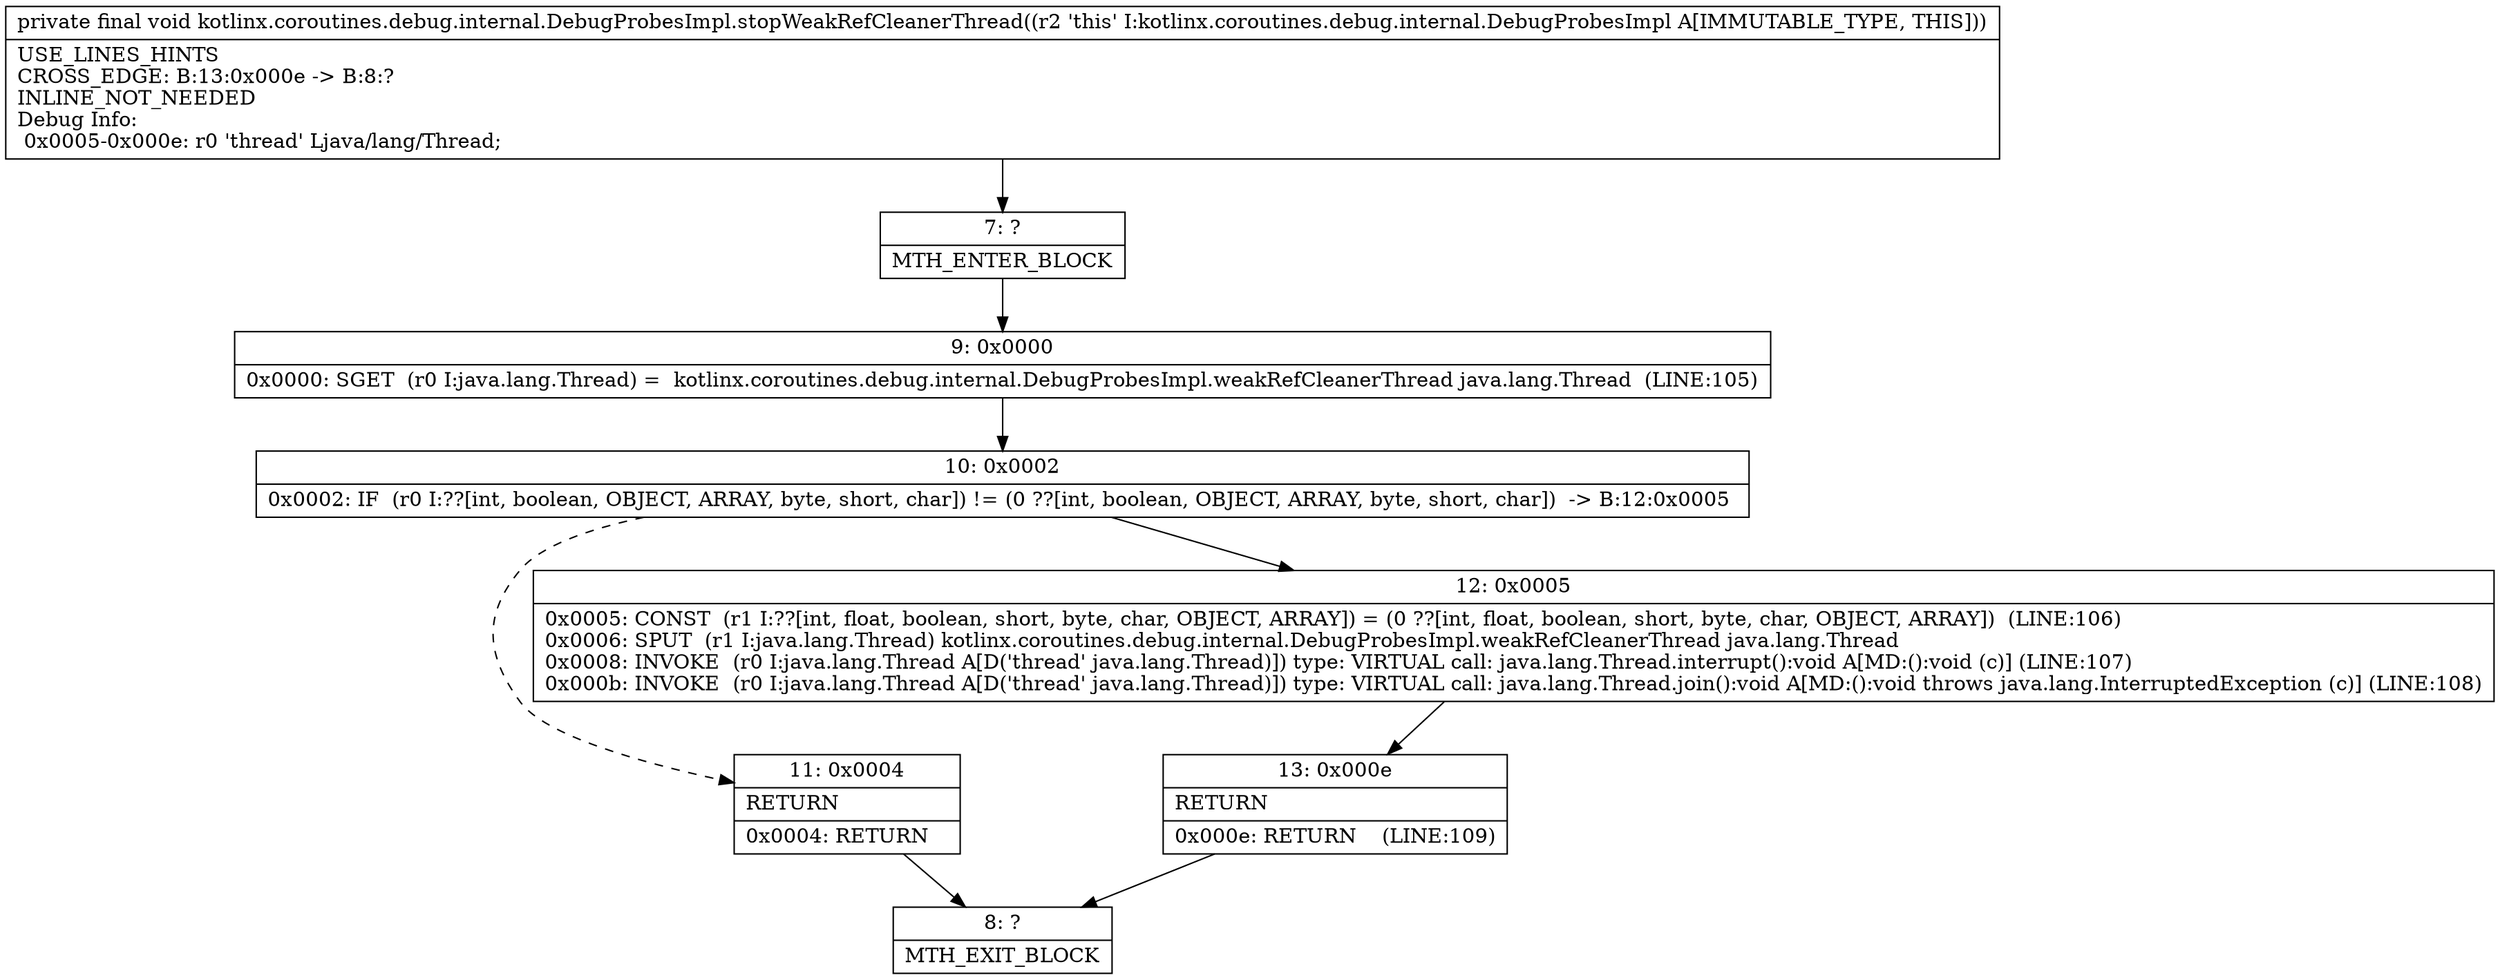 digraph "CFG forkotlinx.coroutines.debug.internal.DebugProbesImpl.stopWeakRefCleanerThread()V" {
Node_7 [shape=record,label="{7\:\ ?|MTH_ENTER_BLOCK\l}"];
Node_9 [shape=record,label="{9\:\ 0x0000|0x0000: SGET  (r0 I:java.lang.Thread) =  kotlinx.coroutines.debug.internal.DebugProbesImpl.weakRefCleanerThread java.lang.Thread  (LINE:105)\l}"];
Node_10 [shape=record,label="{10\:\ 0x0002|0x0002: IF  (r0 I:??[int, boolean, OBJECT, ARRAY, byte, short, char]) != (0 ??[int, boolean, OBJECT, ARRAY, byte, short, char])  \-\> B:12:0x0005 \l}"];
Node_11 [shape=record,label="{11\:\ 0x0004|RETURN\l|0x0004: RETURN   \l}"];
Node_8 [shape=record,label="{8\:\ ?|MTH_EXIT_BLOCK\l}"];
Node_12 [shape=record,label="{12\:\ 0x0005|0x0005: CONST  (r1 I:??[int, float, boolean, short, byte, char, OBJECT, ARRAY]) = (0 ??[int, float, boolean, short, byte, char, OBJECT, ARRAY])  (LINE:106)\l0x0006: SPUT  (r1 I:java.lang.Thread) kotlinx.coroutines.debug.internal.DebugProbesImpl.weakRefCleanerThread java.lang.Thread \l0x0008: INVOKE  (r0 I:java.lang.Thread A[D('thread' java.lang.Thread)]) type: VIRTUAL call: java.lang.Thread.interrupt():void A[MD:():void (c)] (LINE:107)\l0x000b: INVOKE  (r0 I:java.lang.Thread A[D('thread' java.lang.Thread)]) type: VIRTUAL call: java.lang.Thread.join():void A[MD:():void throws java.lang.InterruptedException (c)] (LINE:108)\l}"];
Node_13 [shape=record,label="{13\:\ 0x000e|RETURN\l|0x000e: RETURN    (LINE:109)\l}"];
MethodNode[shape=record,label="{private final void kotlinx.coroutines.debug.internal.DebugProbesImpl.stopWeakRefCleanerThread((r2 'this' I:kotlinx.coroutines.debug.internal.DebugProbesImpl A[IMMUTABLE_TYPE, THIS]))  | USE_LINES_HINTS\lCROSS_EDGE: B:13:0x000e \-\> B:8:?\lINLINE_NOT_NEEDED\lDebug Info:\l  0x0005\-0x000e: r0 'thread' Ljava\/lang\/Thread;\l}"];
MethodNode -> Node_7;Node_7 -> Node_9;
Node_9 -> Node_10;
Node_10 -> Node_11[style=dashed];
Node_10 -> Node_12;
Node_11 -> Node_8;
Node_12 -> Node_13;
Node_13 -> Node_8;
}

